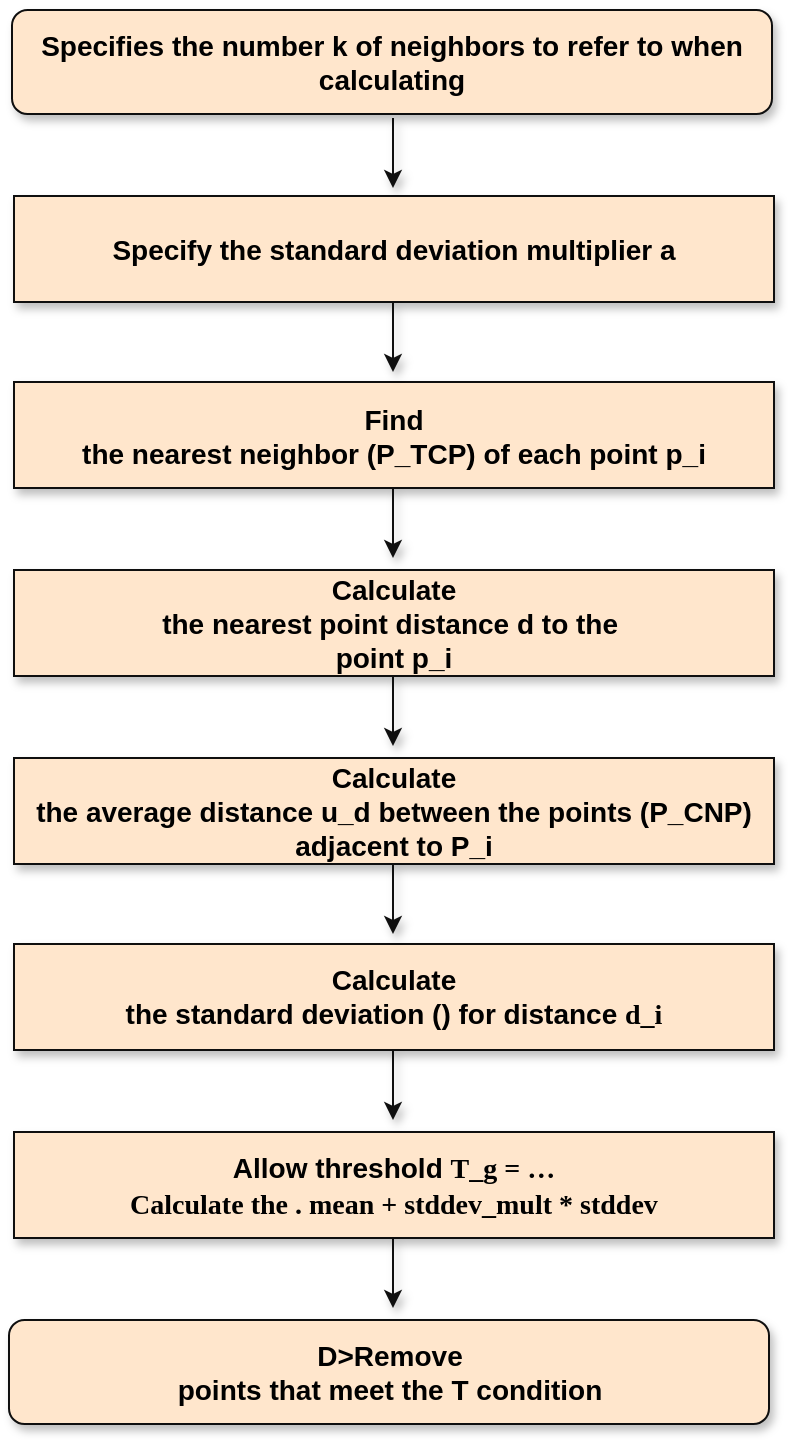 <mxfile version="22.1.5" type="device">
  <diagram id="C5RBs43oDa-KdzZeNtuy" name="Page-1">
    <mxGraphModel dx="1914" dy="976" grid="0" gridSize="10" guides="1" tooltips="1" connect="1" arrows="1" fold="1" page="1" pageScale="1" pageWidth="827" pageHeight="1169" math="0" shadow="0">
      <root>
        <mxCell id="WIyWlLk6GJQsqaUBKTNV-0" />
        <mxCell id="WIyWlLk6GJQsqaUBKTNV-1" parent="WIyWlLk6GJQsqaUBKTNV-0" />
        <mxCell id="a3hYxiqVfbSfkNiXc0Rz-13" value="" style="endArrow=classic;html=1;rounded=0;fontStyle=1;fillColor=#ffe6cc;strokeColor=#0f0f0f;shadow=1;fontSize=14;" edge="1" parent="WIyWlLk6GJQsqaUBKTNV-1">
          <mxGeometry width="50" height="50" relative="1" as="geometry">
            <mxPoint x="412.5" y="106" as="sourcePoint" />
            <mxPoint x="412.5" y="141" as="targetPoint" />
          </mxGeometry>
        </mxCell>
        <mxCell id="a3hYxiqVfbSfkNiXc0Rz-14" value="&lt;p style=&quot;margin-top: 0pt; margin-bottom: 0pt; margin-left: 0in; direction: ltr; unicode-bidi: embed; font-size: 14px;&quot;&gt;Specify the standard deviation multiplier a&lt;/p&gt;" style="rounded=0;whiteSpace=wrap;html=1;fillColor=#ffe6cc;strokeColor=#0f0f0f;fontStyle=1;shadow=1;fontSize=14;" vertex="1" parent="WIyWlLk6GJQsqaUBKTNV-1">
          <mxGeometry x="223" y="145" width="380" height="53" as="geometry" />
        </mxCell>
        <mxCell id="a3hYxiqVfbSfkNiXc0Rz-18" value="&lt;p style=&quot;margin-top: 0pt; margin-bottom: 0pt; margin-left: 0in; direction: ltr; unicode-bidi: embed; font-size: 14px;&quot;&gt;Find&lt;br style=&quot;font-size: 14px;&quot;&gt;the nearest neighbor (P_TCP) of each point p_i&lt;/p&gt;" style="rounded=0;whiteSpace=wrap;html=1;fillColor=#ffe6cc;strokeColor=#0f0f0f;fontStyle=1;shadow=1;fontSize=14;" vertex="1" parent="WIyWlLk6GJQsqaUBKTNV-1">
          <mxGeometry x="223" y="238" width="380" height="53" as="geometry" />
        </mxCell>
        <mxCell id="a3hYxiqVfbSfkNiXc0Rz-21" value="&lt;p style=&quot;margin-top: 0pt; margin-bottom: 0pt; margin-left: 0in; direction: ltr; unicode-bidi: embed; font-size: 14px;&quot;&gt;Calculate&lt;br style=&quot;font-size: 14px;&quot;&gt;the nearest point distance d to the&amp;nbsp;&lt;/p&gt;point p_i" style="rounded=0;whiteSpace=wrap;html=1;fillColor=#ffe6cc;strokeColor=#0f0f0f;fontStyle=1;shadow=1;fontSize=14;" vertex="1" parent="WIyWlLk6GJQsqaUBKTNV-1">
          <mxGeometry x="223" y="332" width="380" height="53" as="geometry" />
        </mxCell>
        <mxCell id="a3hYxiqVfbSfkNiXc0Rz-28" value="" style="endArrow=classic;html=1;rounded=0;fontStyle=1;fillColor=#ffe6cc;strokeColor=#0f0f0f;shadow=1;fontSize=14;" edge="1" parent="WIyWlLk6GJQsqaUBKTNV-1">
          <mxGeometry width="50" height="50" relative="1" as="geometry">
            <mxPoint x="412.5" y="198" as="sourcePoint" />
            <mxPoint x="412.5" y="233" as="targetPoint" />
          </mxGeometry>
        </mxCell>
        <mxCell id="a3hYxiqVfbSfkNiXc0Rz-30" value="" style="endArrow=classic;html=1;rounded=0;fontStyle=1;fillColor=#ffe6cc;strokeColor=#0f0f0f;shadow=1;fontSize=14;" edge="1" parent="WIyWlLk6GJQsqaUBKTNV-1">
          <mxGeometry width="50" height="50" relative="1" as="geometry">
            <mxPoint x="412.5" y="291" as="sourcePoint" />
            <mxPoint x="412.5" y="326" as="targetPoint" />
          </mxGeometry>
        </mxCell>
        <mxCell id="a3hYxiqVfbSfkNiXc0Rz-31" value="" style="endArrow=classic;html=1;rounded=0;fontStyle=1;fillColor=#ffe6cc;strokeColor=#0f0f0f;shadow=1;fontSize=14;" edge="1" parent="WIyWlLk6GJQsqaUBKTNV-1">
          <mxGeometry width="50" height="50" relative="1" as="geometry">
            <mxPoint x="412.5" y="385" as="sourcePoint" />
            <mxPoint x="412.5" y="420" as="targetPoint" />
          </mxGeometry>
        </mxCell>
        <mxCell id="a3hYxiqVfbSfkNiXc0Rz-35" value="&lt;p style=&quot;margin-top: 0pt; margin-bottom: 0pt; margin-left: 0in; direction: ltr; unicode-bidi: embed; font-size: 14px;&quot;&gt;Specifies the number k of neighbors to refer to when calculating&lt;/p&gt;" style="rounded=1;whiteSpace=wrap;html=1;fontSize=14;glass=0;strokeWidth=1;shadow=1;fillColor=#ffe6cc;strokeColor=#0f0f0f;fontStyle=1;" vertex="1" parent="WIyWlLk6GJQsqaUBKTNV-1">
          <mxGeometry x="222" y="52" width="380" height="52" as="geometry" />
        </mxCell>
        <mxCell id="a3hYxiqVfbSfkNiXc0Rz-36" value="&lt;p style=&quot;margin-top: 0pt; margin-bottom: 0pt; margin-left: 0in; direction: ltr; unicode-bidi: embed; font-size: 14px;&quot;&gt;&lt;font style=&quot;font-size: 14px;&quot; face=&quot;Helvetica&quot;&gt;Calculate&lt;br style=&quot;font-size: 14px;&quot;&gt;the average distance u_d between the points (P_CNP)&lt;br style=&quot;font-size: 14px;&quot;&gt;adjacent to P_i&lt;/font&gt;&lt;/p&gt;" style="rounded=0;whiteSpace=wrap;html=1;fillColor=#ffe6cc;strokeColor=#0f0f0f;fontStyle=1;shadow=1;fontSize=14;" vertex="1" parent="WIyWlLk6GJQsqaUBKTNV-1">
          <mxGeometry x="223" y="426" width="380" height="53" as="geometry" />
        </mxCell>
        <mxCell id="a3hYxiqVfbSfkNiXc0Rz-37" value="&lt;p style=&quot;margin-top: 0pt; margin-bottom: 0pt; margin-left: 0in; direction: ltr; unicode-bidi: embed; font-size: 14px;&quot;&gt;Calculate&lt;br style=&quot;font-size: 14px;&quot;&gt;the standard deviation () for distance &lt;span style=&quot;font-family: noto; font-size: 14px;&quot;&gt;d_i&lt;/span&gt;&lt;/p&gt;" style="rounded=0;whiteSpace=wrap;html=1;fillColor=#ffe6cc;strokeColor=#0f0f0f;fontStyle=1;shadow=1;fontSize=14;" vertex="1" parent="WIyWlLk6GJQsqaUBKTNV-1">
          <mxGeometry x="223" y="519" width="380" height="53" as="geometry" />
        </mxCell>
        <mxCell id="a3hYxiqVfbSfkNiXc0Rz-38" value="&lt;p style=&quot;margin-top: 0pt; margin-bottom: 0pt; margin-left: 0in; direction: ltr; unicode-bidi: embed; font-size: 14px;&quot;&gt;Allow threshold &lt;span style=&quot;font-family: noto; font-size: 14px;&quot;&gt;T_g&lt;/span&gt;&lt;span style=&quot;font-family: noto; font-size: 14px;&quot;&gt; = …&lt;br style=&quot;font-size: 14px;&quot;&gt;Calculate the . mean + &lt;/span&gt;&lt;span style=&quot;font-family: noto; font-size: 14px;&quot;&gt;stddev_mult&lt;/span&gt;&lt;span style=&quot;font-family: noto; font-size: 14px;&quot;&gt; * &lt;/span&gt;&lt;span style=&quot;font-family: noto; font-size: 14px;&quot;&gt;stddev&lt;/span&gt;&lt;/p&gt;" style="rounded=0;whiteSpace=wrap;html=1;fillColor=#ffe6cc;strokeColor=#0f0f0f;fontStyle=1;shadow=1;fontSize=14;" vertex="1" parent="WIyWlLk6GJQsqaUBKTNV-1">
          <mxGeometry x="223" y="613" width="380" height="53" as="geometry" />
        </mxCell>
        <mxCell id="a3hYxiqVfbSfkNiXc0Rz-39" value="" style="endArrow=classic;html=1;rounded=0;fontStyle=1;fillColor=#ffe6cc;strokeColor=#0f0f0f;shadow=1;fontSize=14;" edge="1" parent="WIyWlLk6GJQsqaUBKTNV-1">
          <mxGeometry width="50" height="50" relative="1" as="geometry">
            <mxPoint x="412.5" y="479" as="sourcePoint" />
            <mxPoint x="412.5" y="514" as="targetPoint" />
          </mxGeometry>
        </mxCell>
        <mxCell id="a3hYxiqVfbSfkNiXc0Rz-40" value="" style="endArrow=classic;html=1;rounded=0;fontStyle=1;fillColor=#ffe6cc;strokeColor=#0f0f0f;shadow=1;fontSize=14;" edge="1" parent="WIyWlLk6GJQsqaUBKTNV-1">
          <mxGeometry width="50" height="50" relative="1" as="geometry">
            <mxPoint x="412.5" y="572" as="sourcePoint" />
            <mxPoint x="412.5" y="607" as="targetPoint" />
          </mxGeometry>
        </mxCell>
        <mxCell id="a3hYxiqVfbSfkNiXc0Rz-41" value="" style="endArrow=classic;html=1;rounded=0;fontStyle=1;fillColor=#ffe6cc;strokeColor=#0f0f0f;shadow=1;fontSize=14;" edge="1" parent="WIyWlLk6GJQsqaUBKTNV-1">
          <mxGeometry width="50" height="50" relative="1" as="geometry">
            <mxPoint x="412.5" y="666" as="sourcePoint" />
            <mxPoint x="412.5" y="701" as="targetPoint" />
          </mxGeometry>
        </mxCell>
        <mxCell id="a3hYxiqVfbSfkNiXc0Rz-42" value="&lt;p style=&quot;margin-top: 0pt; margin-bottom: 0pt; margin-left: 0in; direction: ltr; unicode-bidi: embed; font-size: 14px;&quot;&gt;D&amp;gt;Remove&lt;br style=&quot;font-size: 14px;&quot;&gt;points that meet the T condition&lt;/p&gt;" style="rounded=1;whiteSpace=wrap;html=1;fontSize=14;glass=0;strokeWidth=1;shadow=1;fillColor=#ffe6cc;strokeColor=#0f0f0f;fontStyle=1;" vertex="1" parent="WIyWlLk6GJQsqaUBKTNV-1">
          <mxGeometry x="220.5" y="707" width="380" height="52" as="geometry" />
        </mxCell>
      </root>
    </mxGraphModel>
  </diagram>
</mxfile>
